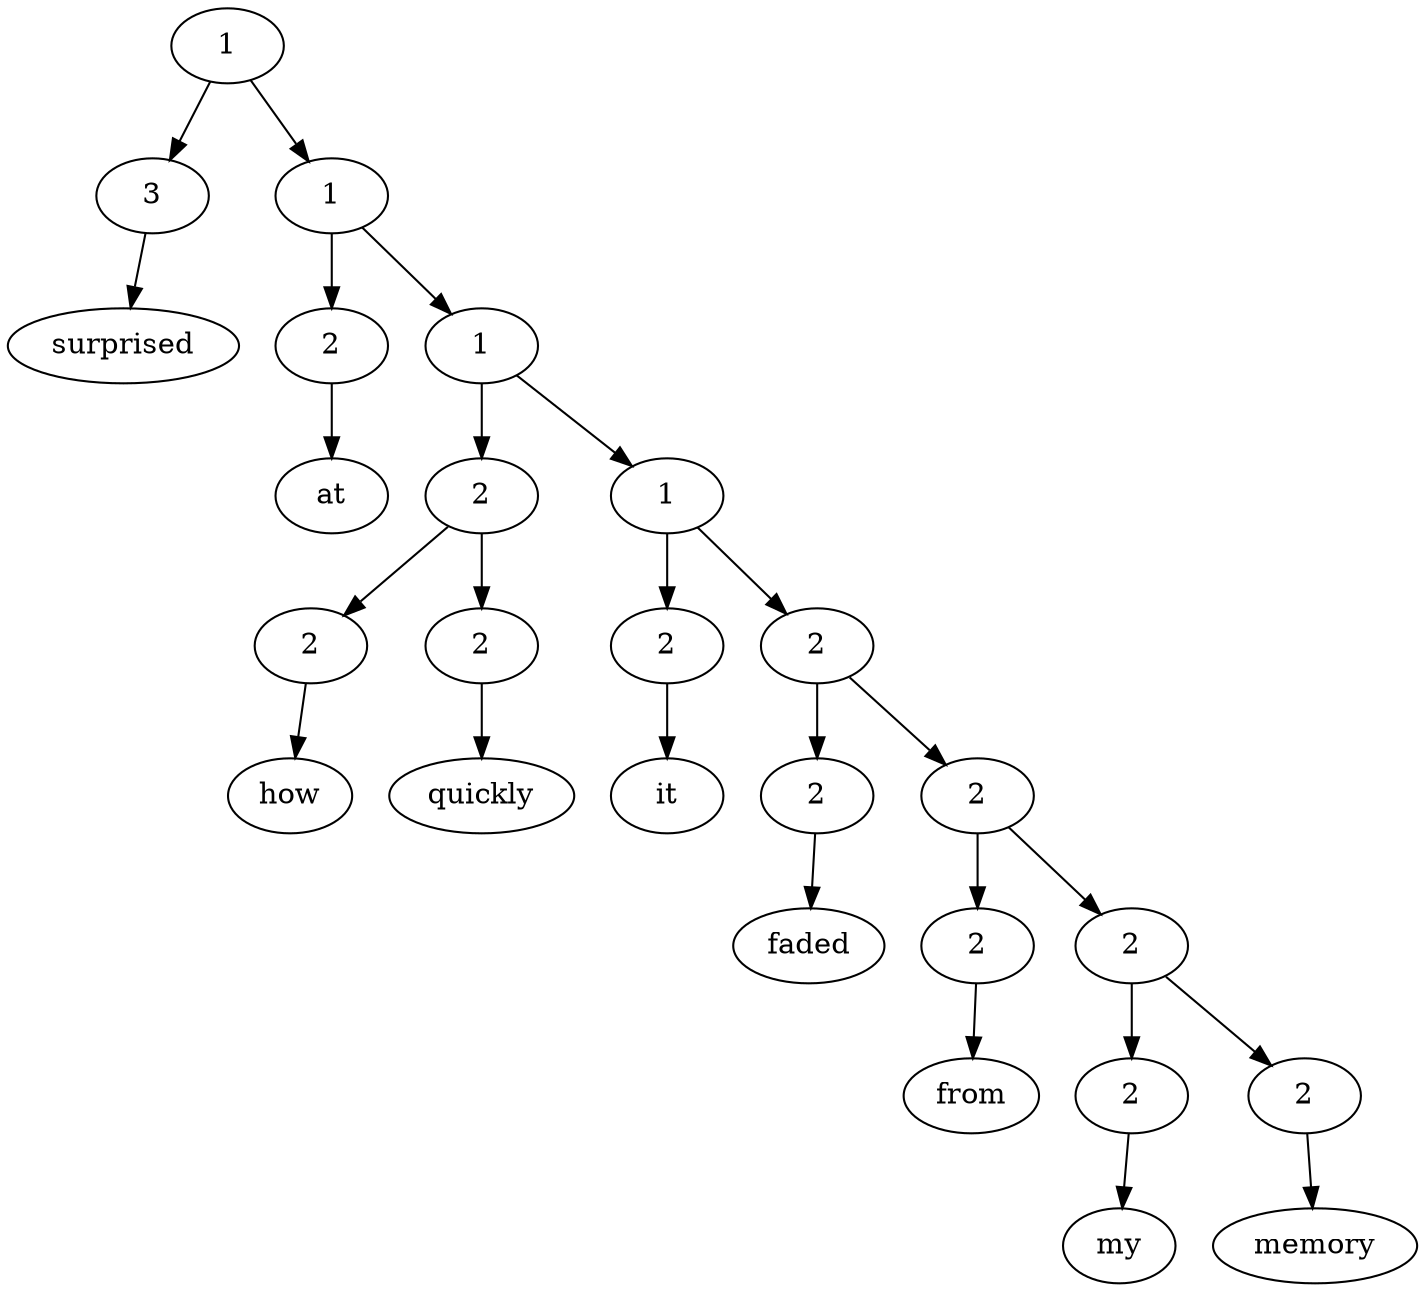 digraph G{Node0 [label="1"]
Node0 -> Node1
Node0 -> Node3
Node1 [label="3"]
Node1 -> Node2
Node3 [label="1"]
Node3 -> Node4
Node3 -> Node6
Node2 [label="surprised"]
Node4 [label="2"]
Node4 -> Node5
Node6 [label="1"]
Node6 -> Node7
Node6 -> Node12
Node5 [label="at"]
Node7 [label="2"]
Node7 -> Node8
Node7 -> Node10
Node12 [label="1"]
Node12 -> Node13
Node12 -> Node15
Node8 [label="2"]
Node8 -> Node9
Node10 [label="2"]
Node10 -> Node11
Node13 [label="2"]
Node13 -> Node14
Node15 [label="2"]
Node15 -> Node16
Node15 -> Node18
Node9 [label="how"]
Node11 [label="quickly"]
Node14 [label="it"]
Node16 [label="2"]
Node16 -> Node17
Node18 [label="2"]
Node18 -> Node19
Node18 -> Node21
Node17 [label="faded"]
Node19 [label="2"]
Node19 -> Node20
Node21 [label="2"]
Node21 -> Node22
Node21 -> Node24
Node20 [label="from"]
Node22 [label="2"]
Node22 -> Node23
Node24 [label="2"]
Node24 -> Node25
Node23 [label="my"]
Node25 [label="memory"]
}